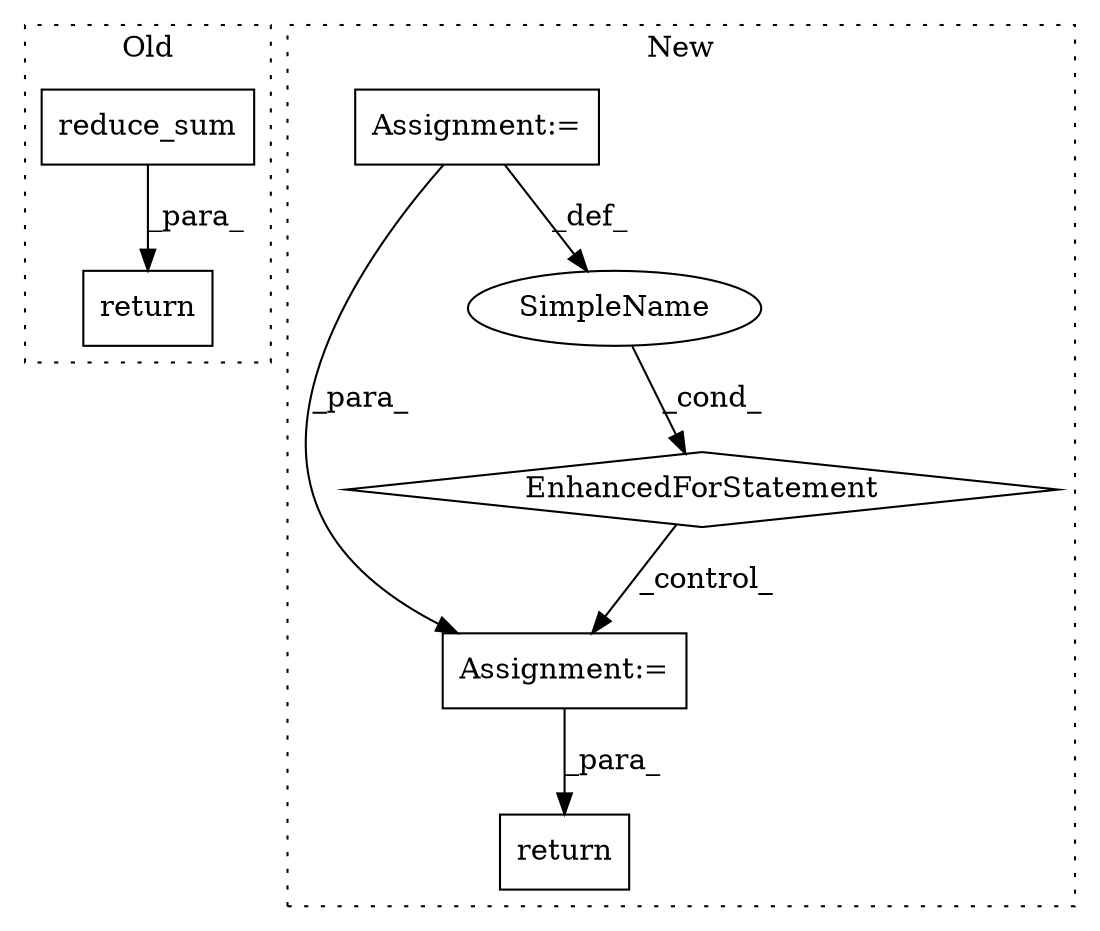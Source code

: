 digraph G {
subgraph cluster0 {
1 [label="reduce_sum" a="32" s="1669,1696" l="11,1" shape="box"];
7 [label="return" a="41" s="1651" l="7" shape="box"];
label = "Old";
style="dotted";
}
subgraph cluster1 {
2 [label="EnhancedForStatement" a="70" s="1048,1133" l="65,2" shape="diamond"];
3 [label="Assignment:=" a="7" s="1243" l="1" shape="box"];
4 [label="SimpleName" a="42" s="1117" l="1" shape="ellipse"];
5 [label="Assignment:=" a="7" s="1048,1133" l="65,2" shape="box"];
6 [label="return" a="41" s="1313" l="7" shape="box"];
label = "New";
style="dotted";
}
1 -> 7 [label="_para_"];
2 -> 3 [label="_control_"];
3 -> 6 [label="_para_"];
4 -> 2 [label="_cond_"];
5 -> 4 [label="_def_"];
5 -> 3 [label="_para_"];
}